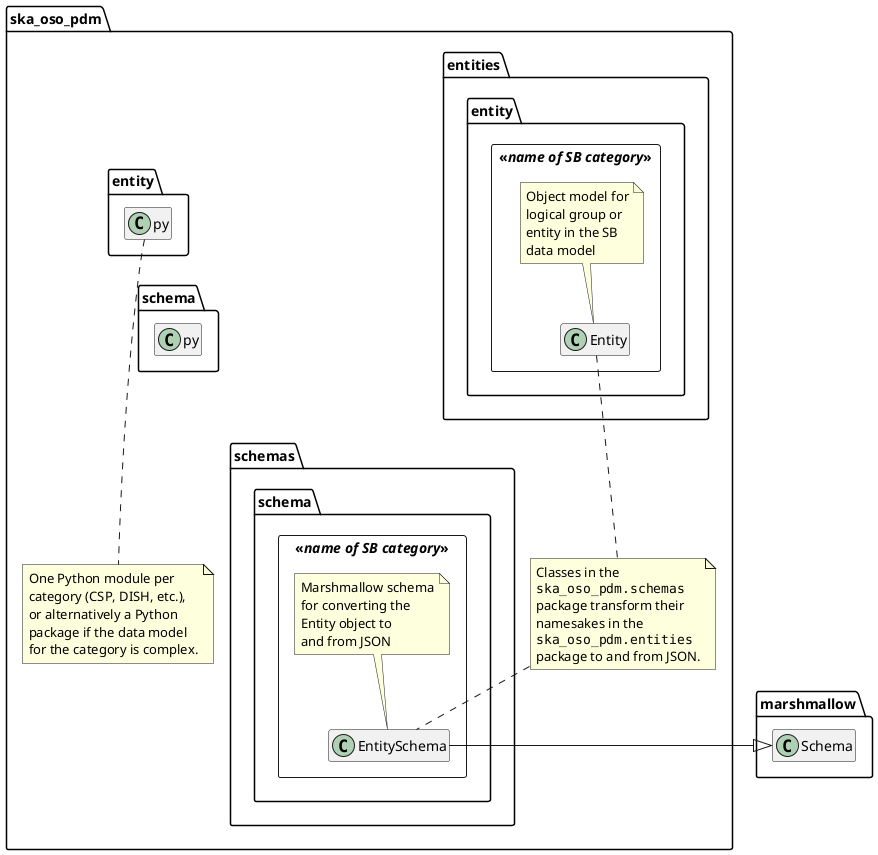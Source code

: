 @startuml
hide empty members

package ska_oso_pdm {
	package entities {
        package "<<//name of SB category//>>" as entity.py <<Rectangle>> {
            class Entity
            note top of Entity
                Object model for
                logical group or
                entity in the SB
                data model
            end note
        }
	}

	package schemas {
        package "<<//name of SB category//>>" as schema.py <<Rectangle>> {
            class EntitySchema
            note top of EntitySchema
                Marshmallow schema
                for converting the
                Entity object to
                and from JSON
            end note
        }
	}

    note as N1
        One Python module per
        category (CSP, DISH, etc.),
        or alternatively a Python
        package if the data model
        for the category is complex.
    end note

	note as N2
		Classes in the
		""ska_oso_pdm.schemas""
		package transform their
		namesakes in the
		""ska_oso_pdm.entities""
		package to and from JSON.
	end note

    entity.py -[hidden]- schema.py
	entity.py ... N1
	Entity .. N2
	N2 .. EntitySchema
}

package marshmallow {
	class Schema
}

EntitySchema -|> Schema

@enduml
